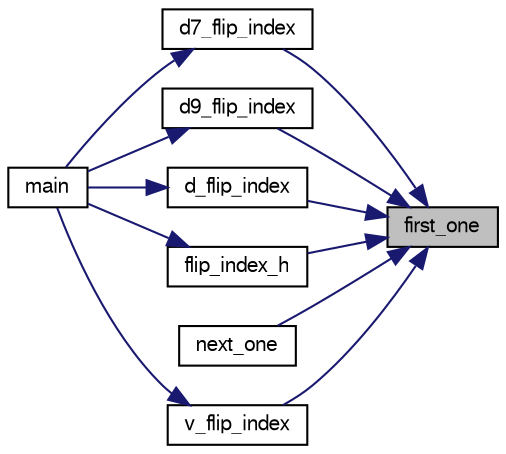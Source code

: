 digraph "first_one"
{
 // LATEX_PDF_SIZE
  bgcolor="transparent";
  edge [fontname="FreeSans",fontsize="10",labelfontname="FreeSans",labelfontsize="10"];
  node [fontname="FreeSans",fontsize="10",shape=record];
  rankdir="RL";
  Node1 [label="first_one",height=0.2,width=0.4,color="black", fillcolor="grey75", style="filled", fontcolor="black",tooltip=" "];
  Node1 -> Node2 [dir="back",color="midnightblue",fontsize="10",style="solid",fontname="FreeSans"];
  Node2 [label="d7_flip_index",height=0.2,width=0.4,color="black",URL="$generate__flip_8c.html#ae4852002d542fc8d34aa0914eae7908d",tooltip=" "];
  Node2 -> Node3 [dir="back",color="midnightblue",fontsize="10",style="solid",fontname="FreeSans"];
  Node3 [label="main",height=0.2,width=0.4,color="black",URL="$generate__flip_8c.html#ae66f6b31b5ad750f1fe042a706a4e3d4",tooltip=" "];
  Node1 -> Node4 [dir="back",color="midnightblue",fontsize="10",style="solid",fontname="FreeSans"];
  Node4 [label="d9_flip_index",height=0.2,width=0.4,color="black",URL="$generate__flip_8c.html#a47e3872550557020f6b343d75ae66e4b",tooltip=" "];
  Node4 -> Node3 [dir="back",color="midnightblue",fontsize="10",style="solid",fontname="FreeSans"];
  Node1 -> Node5 [dir="back",color="midnightblue",fontsize="10",style="solid",fontname="FreeSans"];
  Node5 [label="d_flip_index",height=0.2,width=0.4,color="black",URL="$generate__flip_8c.html#a6640785b1f3ef93ce0ba7ece1c625966",tooltip=" "];
  Node5 -> Node3 [dir="back",color="midnightblue",fontsize="10",style="solid",fontname="FreeSans"];
  Node1 -> Node6 [dir="back",color="midnightblue",fontsize="10",style="solid",fontname="FreeSans"];
  Node6 [label="flip_index_h",height=0.2,width=0.4,color="black",URL="$generate__flip_8c.html#aadb3c2f93cfece20b29f2dd23e070831",tooltip=" "];
  Node6 -> Node3 [dir="back",color="midnightblue",fontsize="10",style="solid",fontname="FreeSans"];
  Node1 -> Node7 [dir="back",color="midnightblue",fontsize="10",style="solid",fontname="FreeSans"];
  Node7 [label="next_one",height=0.2,width=0.4,color="black",URL="$generate__flip_8c.html#a8893145c10d3d43fcafc66a0c8d04c1e",tooltip=" "];
  Node1 -> Node8 [dir="back",color="midnightblue",fontsize="10",style="solid",fontname="FreeSans"];
  Node8 [label="v_flip_index",height=0.2,width=0.4,color="black",URL="$generate__flip_8c.html#a0e0a60168eef68275550f7af0d24845b",tooltip=" "];
  Node8 -> Node3 [dir="back",color="midnightblue",fontsize="10",style="solid",fontname="FreeSans"];
}
